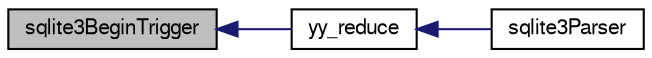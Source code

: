 digraph "sqlite3BeginTrigger"
{
  edge [fontname="FreeSans",fontsize="10",labelfontname="FreeSans",labelfontsize="10"];
  node [fontname="FreeSans",fontsize="10",shape=record];
  rankdir="LR";
  Node430472 [label="sqlite3BeginTrigger",height=0.2,width=0.4,color="black", fillcolor="grey75", style="filled", fontcolor="black"];
  Node430472 -> Node430473 [dir="back",color="midnightblue",fontsize="10",style="solid",fontname="FreeSans"];
  Node430473 [label="yy_reduce",height=0.2,width=0.4,color="black", fillcolor="white", style="filled",URL="$sqlite3_8c.html#a7c419a9b25711c666a9a2449ef377f14"];
  Node430473 -> Node430474 [dir="back",color="midnightblue",fontsize="10",style="solid",fontname="FreeSans"];
  Node430474 [label="sqlite3Parser",height=0.2,width=0.4,color="black", fillcolor="white", style="filled",URL="$sqlite3_8c.html#a0327d71a5fabe0b6a343d78a2602e72a"];
}
